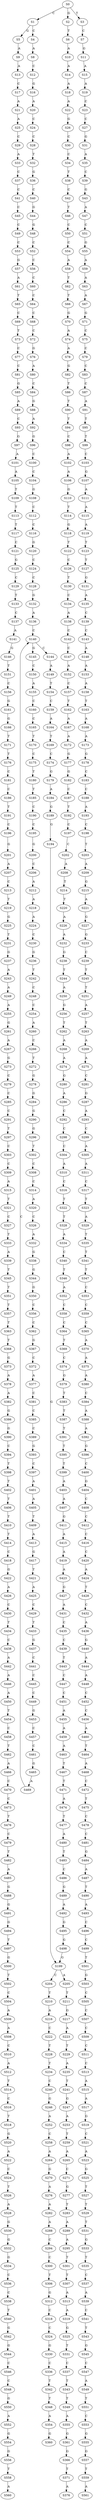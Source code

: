 strict digraph  {
	S0 -> S1 [ label = C ];
	S0 -> S2 [ label = G ];
	S0 -> S3 [ label = T ];
	S1 -> S4 [ label = C ];
	S1 -> S5 [ label = G ];
	S2 -> S6 [ label = T ];
	S3 -> S7 [ label = C ];
	S4 -> S8 [ label = A ];
	S5 -> S9 [ label = A ];
	S6 -> S10 [ label = A ];
	S7 -> S11 [ label = G ];
	S8 -> S12 [ label = C ];
	S9 -> S13 [ label = A ];
	S10 -> S14 [ label = A ];
	S11 -> S15 [ label = A ];
	S12 -> S16 [ label = G ];
	S13 -> S17 [ label = C ];
	S14 -> S18 [ label = A ];
	S15 -> S19 [ label = A ];
	S16 -> S20 [ label = A ];
	S17 -> S21 [ label = A ];
	S18 -> S22 [ label = A ];
	S19 -> S23 [ label = C ];
	S20 -> S24 [ label = C ];
	S21 -> S25 [ label = A ];
	S22 -> S26 [ label = G ];
	S23 -> S27 [ label = C ];
	S24 -> S28 [ label = C ];
	S25 -> S29 [ label = C ];
	S26 -> S30 [ label = C ];
	S27 -> S31 [ label = G ];
	S28 -> S32 [ label = T ];
	S29 -> S33 [ label = A ];
	S30 -> S34 [ label = C ];
	S31 -> S35 [ label = A ];
	S32 -> S36 [ label = G ];
	S33 -> S37 [ label = C ];
	S34 -> S38 [ label = T ];
	S35 -> S39 [ label = C ];
	S36 -> S40 [ label = C ];
	S37 -> S41 [ label = C ];
	S38 -> S42 [ label = C ];
	S39 -> S43 [ label = G ];
	S40 -> S44 [ label = G ];
	S41 -> S45 [ label = C ];
	S42 -> S46 [ label = T ];
	S43 -> S47 [ label = A ];
	S44 -> S48 [ label = G ];
	S45 -> S49 [ label = C ];
	S46 -> S50 [ label = C ];
	S47 -> S51 [ label = C ];
	S48 -> S52 [ label = C ];
	S49 -> S53 [ label = C ];
	S50 -> S54 [ label = C ];
	S51 -> S55 [ label = G ];
	S52 -> S56 [ label = C ];
	S53 -> S57 [ label = G ];
	S54 -> S58 [ label = A ];
	S55 -> S59 [ label = A ];
	S56 -> S60 [ label = C ];
	S57 -> S61 [ label = A ];
	S58 -> S62 [ label = T ];
	S59 -> S63 [ label = A ];
	S60 -> S64 [ label = C ];
	S61 -> S65 [ label = T ];
	S62 -> S66 [ label = T ];
	S63 -> S67 [ label = A ];
	S64 -> S68 [ label = C ];
	S65 -> S69 [ label = C ];
	S66 -> S70 [ label = G ];
	S67 -> S71 [ label = G ];
	S68 -> S72 [ label = C ];
	S69 -> S73 [ label = T ];
	S70 -> S74 [ label = A ];
	S71 -> S75 [ label = C ];
	S72 -> S76 [ label = G ];
	S73 -> S77 [ label = C ];
	S74 -> S78 [ label = A ];
	S75 -> S79 [ label = C ];
	S76 -> S80 [ label = A ];
	S77 -> S81 [ label = C ];
	S78 -> S82 [ label = G ];
	S79 -> S83 [ label = C ];
	S80 -> S84 [ label = C ];
	S81 -> S85 [ label = G ];
	S82 -> S86 [ label = T ];
	S83 -> S87 [ label = C ];
	S84 -> S88 [ label = G ];
	S85 -> S89 [ label = A ];
	S86 -> S90 [ label = T ];
	S87 -> S91 [ label = A ];
	S88 -> S92 [ label = A ];
	S89 -> S93 [ label = C ];
	S90 -> S94 [ label = T ];
	S91 -> S95 [ label = T ];
	S92 -> S96 [ label = G ];
	S93 -> S97 [ label = G ];
	S94 -> S98 [ label = C ];
	S95 -> S99 [ label = T ];
	S96 -> S100 [ label = C ];
	S97 -> S101 [ label = A ];
	S98 -> S102 [ label = A ];
	S99 -> S103 [ label = C ];
	S100 -> S104 [ label = C ];
	S101 -> S105 [ label = A ];
	S102 -> S106 [ label = A ];
	S103 -> S107 [ label = G ];
	S104 -> S108 [ label = G ];
	S105 -> S109 [ label = T ];
	S106 -> S110 [ label = G ];
	S107 -> S111 [ label = A ];
	S108 -> S112 [ label = C ];
	S109 -> S113 [ label = T ];
	S110 -> S114 [ label = T ];
	S111 -> S115 [ label = A ];
	S112 -> S116 [ label = C ];
	S113 -> S117 [ label = T ];
	S114 -> S118 [ label = G ];
	S115 -> S119 [ label = A ];
	S116 -> S120 [ label = G ];
	S117 -> S121 [ label = C ];
	S118 -> S122 [ label = T ];
	S119 -> S123 [ label = T ];
	S120 -> S124 [ label = C ];
	S121 -> S125 [ label = G ];
	S122 -> S126 [ label = C ];
	S123 -> S127 [ label = T ];
	S124 -> S128 [ label = C ];
	S125 -> S129 [ label = C ];
	S126 -> S130 [ label = T ];
	S127 -> S131 [ label = G ];
	S128 -> S132 [ label = G ];
	S129 -> S133 [ label = T ];
	S130 -> S134 [ label = C ];
	S131 -> S135 [ label = A ];
	S132 -> S136 [ label = A ];
	S133 -> S137 [ label = C ];
	S134 -> S138 [ label = A ];
	S135 -> S139 [ label = C ];
	S136 -> S140 [ label = C ];
	S137 -> S141 [ label = A ];
	S138 -> S142 [ label = C ];
	S139 -> S143 [ label = C ];
	S140 -> S144 [ label = C ];
	S140 -> S145 [ label = G ];
	S141 -> S146 [ label = G ];
	S142 -> S147 [ label = C ];
	S143 -> S148 [ label = A ];
	S144 -> S149 [ label = A ];
	S145 -> S150 [ label = C ];
	S146 -> S151 [ label = T ];
	S147 -> S152 [ label = A ];
	S148 -> S153 [ label = A ];
	S149 -> S154 [ label = T ];
	S150 -> S155 [ label = A ];
	S151 -> S156 [ label = C ];
	S152 -> S157 [ label = C ];
	S153 -> S158 [ label = A ];
	S154 -> S159 [ label = C ];
	S155 -> S160 [ label = C ];
	S156 -> S161 [ label = G ];
	S157 -> S162 [ label = T ];
	S158 -> S163 [ label = T ];
	S159 -> S164 [ label = A ];
	S160 -> S165 [ label = C ];
	S161 -> S166 [ label = G ];
	S162 -> S167 [ label = A ];
	S163 -> S168 [ label = A ];
	S164 -> S169 [ label = T ];
	S165 -> S170 [ label = T ];
	S166 -> S171 [ label = T ];
	S167 -> S172 [ label = A ];
	S168 -> S173 [ label = A ];
	S169 -> S174 [ label = C ];
	S170 -> S175 [ label = C ];
	S171 -> S176 [ label = T ];
	S172 -> S177 [ label = G ];
	S173 -> S178 [ label = G ];
	S174 -> S179 [ label = G ];
	S175 -> S180 [ label = T ];
	S176 -> S181 [ label = C ];
	S177 -> S182 [ label = G ];
	S178 -> S183 [ label = C ];
	S179 -> S184 [ label = A ];
	S180 -> S185 [ label = T ];
	S181 -> S186 [ label = C ];
	S182 -> S187 [ label = C ];
	S183 -> S188 [ label = C ];
	S184 -> S189 [ label = G ];
	S185 -> S190 [ label = C ];
	S186 -> S191 [ label = T ];
	S187 -> S192 [ label = T ];
	S188 -> S193 [ label = A ];
	S189 -> S194 [ label = G ];
	S190 -> S195 [ label = C ];
	S191 -> S196 [ label = C ];
	S192 -> S197 [ label = C ];
	S193 -> S198 [ label = C ];
	S194 -> S199 [ label = G ];
	S195 -> S200 [ label = G ];
	S196 -> S201 [ label = G ];
	S197 -> S202 [ label = C ];
	S198 -> S203 [ label = T ];
	S199 -> S204 [ label = C ];
	S199 -> S205 [ label = A ];
	S200 -> S206 [ label = C ];
	S201 -> S207 [ label = A ];
	S202 -> S208 [ label = A ];
	S203 -> S209 [ label = A ];
	S204 -> S210 [ label = T ];
	S205 -> S211 [ label = T ];
	S206 -> S212 [ label = A ];
	S207 -> S213 [ label = C ];
	S208 -> S214 [ label = T ];
	S209 -> S215 [ label = G ];
	S210 -> S216 [ label = A ];
	S211 -> S217 [ label = G ];
	S212 -> S218 [ label = A ];
	S213 -> S219 [ label = T ];
	S214 -> S220 [ label = T ];
	S215 -> S221 [ label = A ];
	S216 -> S222 [ label = C ];
	S217 -> S223 [ label = A ];
	S218 -> S224 [ label = A ];
	S219 -> S225 [ label = G ];
	S220 -> S226 [ label = A ];
	S221 -> S227 [ label = G ];
	S222 -> S228 [ label = T ];
	S223 -> S229 [ label = T ];
	S224 -> S230 [ label = C ];
	S225 -> S231 [ label = T ];
	S226 -> S232 [ label = A ];
	S227 -> S233 [ label = G ];
	S228 -> S234 [ label = T ];
	S229 -> S235 [ label = A ];
	S230 -> S236 [ label = G ];
	S231 -> S237 [ label = G ];
	S232 -> S238 [ label = G ];
	S233 -> S239 [ label = C ];
	S234 -> S240 [ label = C ];
	S235 -> S241 [ label = T ];
	S236 -> S242 [ label = T ];
	S237 -> S243 [ label = A ];
	S238 -> S244 [ label = T ];
	S239 -> S245 [ label = T ];
	S240 -> S246 [ label = G ];
	S241 -> S247 [ label = G ];
	S242 -> S248 [ label = C ];
	S243 -> S249 [ label = A ];
	S244 -> S250 [ label = A ];
	S245 -> S251 [ label = T ];
	S246 -> S252 [ label = A ];
	S247 -> S253 [ label = A ];
	S248 -> S254 [ label = C ];
	S249 -> S255 [ label = A ];
	S250 -> S256 [ label = G ];
	S251 -> S257 [ label = A ];
	S252 -> S258 [ label = C ];
	S253 -> S259 [ label = T ];
	S254 -> S260 [ label = A ];
	S255 -> S261 [ label = G ];
	S256 -> S262 [ label = T ];
	S257 -> S263 [ label = T ];
	S258 -> S264 [ label = A ];
	S259 -> S265 [ label = A ];
	S260 -> S266 [ label = C ];
	S261 -> S267 [ label = A ];
	S262 -> S268 [ label = A ];
	S263 -> S269 [ label = A ];
	S264 -> S270 [ label = G ];
	S265 -> S271 [ label = C ];
	S266 -> S272 [ label = T ];
	S267 -> S273 [ label = G ];
	S268 -> S274 [ label = A ];
	S269 -> S275 [ label = A ];
	S270 -> S276 [ label = A ];
	S271 -> S277 [ label = G ];
	S272 -> S278 [ label = G ];
	S273 -> S279 [ label = C ];
	S274 -> S280 [ label = G ];
	S275 -> S281 [ label = C ];
	S276 -> S282 [ label = A ];
	S277 -> S283 [ label = T ];
	S278 -> S284 [ label = G ];
	S279 -> S285 [ label = C ];
	S280 -> S286 [ label = A ];
	S281 -> S287 [ label = G ];
	S282 -> S288 [ label = A ];
	S283 -> S289 [ label = A ];
	S284 -> S290 [ label = G ];
	S285 -> S291 [ label = C ];
	S286 -> S292 [ label = C ];
	S287 -> S293 [ label = A ];
	S288 -> S294 [ label = C ];
	S289 -> S295 [ label = A ];
	S290 -> S296 [ label = G ];
	S291 -> S297 [ label = T ];
	S292 -> S298 [ label = C ];
	S293 -> S299 [ label = C ];
	S294 -> S300 [ label = C ];
	S295 -> S301 [ label = T ];
	S296 -> S302 [ label = T ];
	S297 -> S303 [ label = C ];
	S298 -> S304 [ label = C ];
	S299 -> S305 [ label = A ];
	S300 -> S306 [ label = T ];
	S301 -> S307 [ label = T ];
	S302 -> S308 [ label = C ];
	S303 -> S309 [ label = C ];
	S304 -> S310 [ label = A ];
	S305 -> S311 [ label = A ];
	S306 -> S312 [ label = G ];
	S307 -> S313 [ label = A ];
	S308 -> S314 [ label = C ];
	S309 -> S315 [ label = A ];
	S310 -> S316 [ label = C ];
	S311 -> S317 [ label = C ];
	S312 -> S318 [ label = C ];
	S313 -> S319 [ label = A ];
	S314 -> S320 [ label = A ];
	S315 -> S321 [ label = T ];
	S316 -> S322 [ label = T ];
	S317 -> S323 [ label = T ];
	S318 -> S324 [ label = C ];
	S319 -> S325 [ label = G ];
	S320 -> S326 [ label = C ];
	S321 -> S327 [ label = C ];
	S322 -> S328 [ label = T ];
	S323 -> S329 [ label = A ];
	S324 -> S330 [ label = G ];
	S325 -> S331 [ label = T ];
	S326 -> S332 [ label = A ];
	S327 -> S333 [ label = T ];
	S328 -> S334 [ label = A ];
	S329 -> S335 [ label = T ];
	S330 -> S336 [ label = C ];
	S331 -> S337 [ label = C ];
	S332 -> S338 [ label = G ];
	S333 -> S339 [ label = A ];
	S334 -> S340 [ label = C ];
	S335 -> S341 [ label = T ];
	S336 -> S342 [ label = T ];
	S337 -> S343 [ label = T ];
	S338 -> S344 [ label = G ];
	S339 -> S345 [ label = T ];
	S340 -> S346 [ label = T ];
	S341 -> S347 [ label = T ];
	S342 -> S348 [ label = T ];
	S343 -> S349 [ label = T ];
	S344 -> S350 [ label = G ];
	S345 -> S351 [ label = T ];
	S346 -> S352 [ label = A ];
	S347 -> S353 [ label = C ];
	S348 -> S354 [ label = A ];
	S349 -> S355 [ label = A ];
	S350 -> S356 [ label = C ];
	S351 -> S357 [ label = T ];
	S352 -> S358 [ label = C ];
	S353 -> S359 [ label = C ];
	S354 -> S360 [ label = G ];
	S355 -> S361 [ label = G ];
	S356 -> S362 [ label = C ];
	S357 -> S363 [ label = T ];
	S358 -> S364 [ label = C ];
	S359 -> S365 [ label = C ];
	S361 -> S366 [ label = G ];
	S362 -> S367 [ label = G ];
	S363 -> S368 [ label = T ];
	S364 -> S369 [ label = T ];
	S365 -> S370 [ label = A ];
	S366 -> S371 [ label = T ];
	S367 -> S372 [ label = C ];
	S368 -> S373 [ label = G ];
	S369 -> S374 [ label = C ];
	S370 -> S375 [ label = A ];
	S371 -> S376 [ label = A ];
	S372 -> S377 [ label = A ];
	S373 -> S378 [ label = A ];
	S374 -> S379 [ label = G ];
	S375 -> S380 [ label = A ];
	S377 -> S381 [ label = C ];
	S378 -> S382 [ label = A ];
	S379 -> S383 [ label = T ];
	S380 -> S384 [ label = C ];
	S381 -> S385 [ label = C ];
	S382 -> S386 [ label = G ];
	S383 -> S387 [ label = T ];
	S384 -> S388 [ label = A ];
	S385 -> S389 [ label = C ];
	S386 -> S390 [ label = G ];
	S387 -> S391 [ label = T ];
	S388 -> S392 [ label = A ];
	S389 -> S393 [ label = G ];
	S390 -> S394 [ label = C ];
	S391 -> S395 [ label = T ];
	S392 -> S396 [ label = G ];
	S393 -> S397 [ label = C ];
	S394 -> S398 [ label = T ];
	S395 -> S399 [ label = T ];
	S396 -> S400 [ label = C ];
	S397 -> S401 [ label = A ];
	S398 -> S402 [ label = T ];
	S399 -> S403 [ label = A ];
	S400 -> S404 [ label = G ];
	S401 -> S405 [ label = A ];
	S402 -> S406 [ label = T ];
	S403 -> S407 [ label = A ];
	S404 -> S408 [ label = C ];
	S405 -> S409 [ label = T ];
	S406 -> S410 [ label = T ];
	S407 -> S411 [ label = G ];
	S408 -> S412 [ label = C ];
	S409 -> S413 [ label = A ];
	S410 -> S414 [ label = T ];
	S411 -> S415 [ label = A ];
	S412 -> S416 [ label = C ];
	S413 -> S417 [ label = G ];
	S414 -> S418 [ label = C ];
	S415 -> S419 [ label = A ];
	S416 -> S420 [ label = C ];
	S417 -> S421 [ label = T ];
	S418 -> S422 [ label = G ];
	S419 -> S423 [ label = A ];
	S420 -> S424 [ label = A ];
	S421 -> S425 [ label = A ];
	S422 -> S426 [ label = A ];
	S423 -> S427 [ label = G ];
	S424 -> S428 [ label = T ];
	S425 -> S429 [ label = C ];
	S426 -> S430 [ label = C ];
	S427 -> S431 [ label = A ];
	S428 -> S432 [ label = C ];
	S429 -> S433 [ label = T ];
	S430 -> S434 [ label = T ];
	S431 -> S435 [ label = C ];
	S432 -> S436 [ label = A ];
	S433 -> S437 [ label = G ];
	S434 -> S438 [ label = C ];
	S435 -> S439 [ label = C ];
	S436 -> S440 [ label = G ];
	S437 -> S441 [ label = C ];
	S438 -> S442 [ label = A ];
	S439 -> S443 [ label = T ];
	S440 -> S444 [ label = A ];
	S441 -> S445 [ label = C ];
	S442 -> S446 [ label = A ];
	S443 -> S447 [ label = C ];
	S444 -> S448 [ label = A ];
	S445 -> S449 [ label = C ];
	S446 -> S450 [ label = A ];
	S447 -> S451 [ label = C ];
	S448 -> S452 [ label = C ];
	S449 -> S453 [ label = G ];
	S450 -> S454 [ label = T ];
	S451 -> S455 [ label = A ];
	S452 -> S456 [ label = C ];
	S453 -> S457 [ label = C ];
	S454 -> S458 [ label = C ];
	S455 -> S459 [ label = A ];
	S456 -> S460 [ label = A ];
	S457 -> S461 [ label = C ];
	S458 -> S462 [ label = T ];
	S459 -> S463 [ label = A ];
	S460 -> S464 [ label = T ];
	S461 -> S465 [ label = G ];
	S462 -> S466 [ label = A ];
	S463 -> S467 [ label = T ];
	S464 -> S468 [ label = A ];
	S465 -> S469 [ label = A ];
	S466 -> S470 [ label = C ];
	S467 -> S471 [ label = T ];
	S468 -> S472 [ label = C ];
	S469 -> S140 [ label = C ];
	S470 -> S473 [ label = C ];
	S471 -> S474 [ label = A ];
	S472 -> S475 [ label = T ];
	S473 -> S476 [ label = T ];
	S474 -> S477 [ label = T ];
	S475 -> S478 [ label = C ];
	S476 -> S479 [ label = C ];
	S477 -> S480 [ label = A ];
	S478 -> S481 [ label = C ];
	S479 -> S482 [ label = T ];
	S480 -> S483 [ label = T ];
	S481 -> S484 [ label = G ];
	S482 -> S485 [ label = A ];
	S483 -> S486 [ label = C ];
	S484 -> S487 [ label = A ];
	S485 -> S488 [ label = G ];
	S486 -> S489 [ label = G ];
	S487 -> S490 [ label = T ];
	S488 -> S491 [ label = G ];
	S489 -> S492 [ label = A ];
	S490 -> S493 [ label = A ];
	S491 -> S494 [ label = G ];
	S492 -> S495 [ label = G ];
	S493 -> S496 [ label = C ];
	S494 -> S497 [ label = T ];
	S495 -> S498 [ label = G ];
	S496 -> S499 [ label = C ];
	S497 -> S500 [ label = G ];
	S498 -> S199 [ label = G ];
	S499 -> S501 [ label = T ];
	S500 -> S502 [ label = T ];
	S501 -> S503 [ label = G ];
	S502 -> S504 [ label = C ];
	S503 -> S505 [ label = C ];
	S504 -> S506 [ label = A ];
	S505 -> S507 [ label = C ];
	S506 -> S508 [ label = A ];
	S507 -> S509 [ label = C ];
	S508 -> S510 [ label = C ];
	S509 -> S511 [ label = C ];
	S510 -> S512 [ label = A ];
	S511 -> S513 [ label = C ];
	S512 -> S514 [ label = T ];
	S513 -> S515 [ label = A ];
	S514 -> S516 [ label = C ];
	S515 -> S517 [ label = A ];
	S516 -> S518 [ label = T ];
	S517 -> S519 [ label = G ];
	S518 -> S520 [ label = G ];
	S519 -> S521 [ label = C ];
	S520 -> S522 [ label = A ];
	S521 -> S523 [ label = A ];
	S522 -> S524 [ label = C ];
	S523 -> S525 [ label = G ];
	S524 -> S526 [ label = T ];
	S525 -> S527 [ label = T ];
	S526 -> S528 [ label = A ];
	S527 -> S529 [ label = T ];
	S528 -> S530 [ label = G ];
	S529 -> S531 [ label = T ];
	S530 -> S532 [ label = G ];
	S531 -> S533 [ label = G ];
	S532 -> S534 [ label = G ];
	S533 -> S535 [ label = T ];
	S534 -> S536 [ label = C ];
	S535 -> S537 [ label = C ];
	S536 -> S538 [ label = C ];
	S537 -> S539 [ label = A ];
	S538 -> S540 [ label = T ];
	S539 -> S541 [ label = C ];
	S540 -> S542 [ label = G ];
	S541 -> S543 [ label = T ];
	S542 -> S544 [ label = G ];
	S543 -> S545 [ label = G ];
	S544 -> S546 [ label = C ];
	S545 -> S547 [ label = C ];
	S546 -> S548 [ label = C ];
	S547 -> S549 [ label = A ];
	S548 -> S550 [ label = G ];
	S549 -> S551 [ label = T ];
	S550 -> S552 [ label = A ];
	S551 -> S553 [ label = C ];
	S552 -> S554 [ label = G ];
	S553 -> S555 [ label = G ];
	S554 -> S556 [ label = G ];
	S555 -> S557 [ label = G ];
	S556 -> S558 [ label = T ];
	S557 -> S559 [ label = T ];
	S558 -> S560 [ label = A ];
	S559 -> S561 [ label = A ];
}
